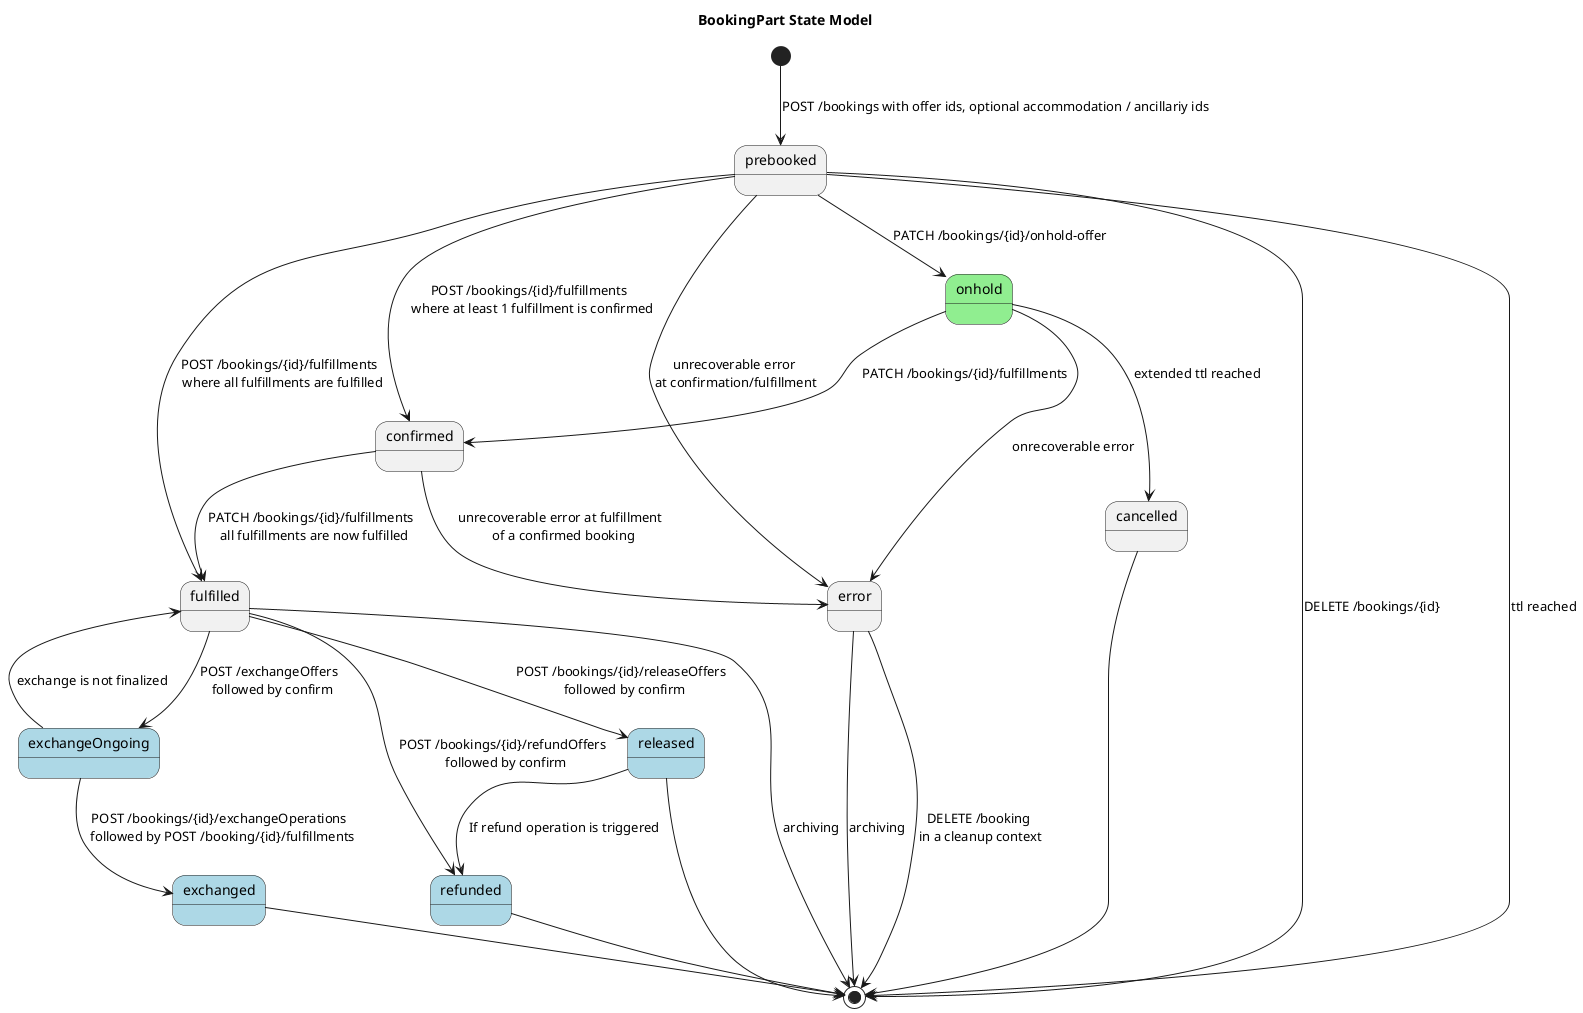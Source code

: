 @startuml

title "BookingPart State Model"

state onhold #LightGreen

state refunded #LightBlue
state released #LightBlue
state exchangeOngoing #LightBlue
state exchanged #LightBlue

[*] --> prebooked : POST /bookings with offer ids, optional accommodation / ancillariy ids
prebooked --> confirmed: POST /bookings/{id}/fulfillments \n where at least 1 fulfillment is confirmed
prebooked --> [*]: DELETE /bookings/{id}
prebooked --> [*]: ttl reached
prebooked --> error: unrecoverable error \nat confirmation/fulfillment
prebooked --> fulfilled: POST /bookings/{id}/fulfillments \n where all fulfillments are fulfilled
prebooked --> onhold: PATCH /bookings/{id}/onhold-offer

onhold --> confirmed: PATCH /bookings/{id}/fulfillments
onhold --> cancelled: extended ttl reached
onhold --> error: onrecoverable error 

confirmed --> fulfilled: PATCH /bookings/{id}/fulfillments \n all fulfillments are now fulfilled
confirmed --> error: unrecoverable error at fulfillment \n of a confirmed booking

fulfilled --> refunded: POST /bookings/{id}/refundOffers \n followed by confirm
fulfilled --> exchangeOngoing: POST /exchangeOffers \n followed by confirm
fulfilled --> released: POST /bookings/{id}/releaseOffers \n followed by confirm
fulfilled --> [*] : archiving

cancelled --> [*]

refunded --> [*]

exchangeOngoing --> exchanged: POST /bookings/{id}/exchangeOperations \n followed by POST /booking/{id}/fulfillments
exchangeOngoing --> fulfilled: exchange is not finalized

exchanged --> [*]

released --> refunded: If refund operation is triggered
released --> [*]

error --> [*] : DELETE /booking \nin a cleanup context
error --> [*] : archiving

@enduml